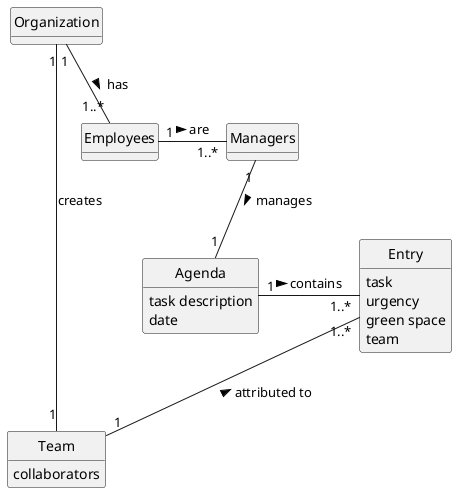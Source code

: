 @startuml
skinparam monochrome true
skinparam packageStyle rectangle
skinparam shadowing false
skinparam classAttributeIconSize 0
hide circle
hide methods

class Entry {
    task
    urgency
    green space
    team
}

class Team{
    collaborators
}




class Agenda {
    task description
    date
}




class Organization {}

Organization "1" -down- "1..*" Employees : has >
Organization "1" - "1" Team : creates
Employees "1" -"1..*" Managers : are >
Managers "1" -down- "1" Agenda: manages >
Agenda "1" - "1..*" Entry : contains >
Entry "1..*" -- "1" Team : attributed to <


@enduml